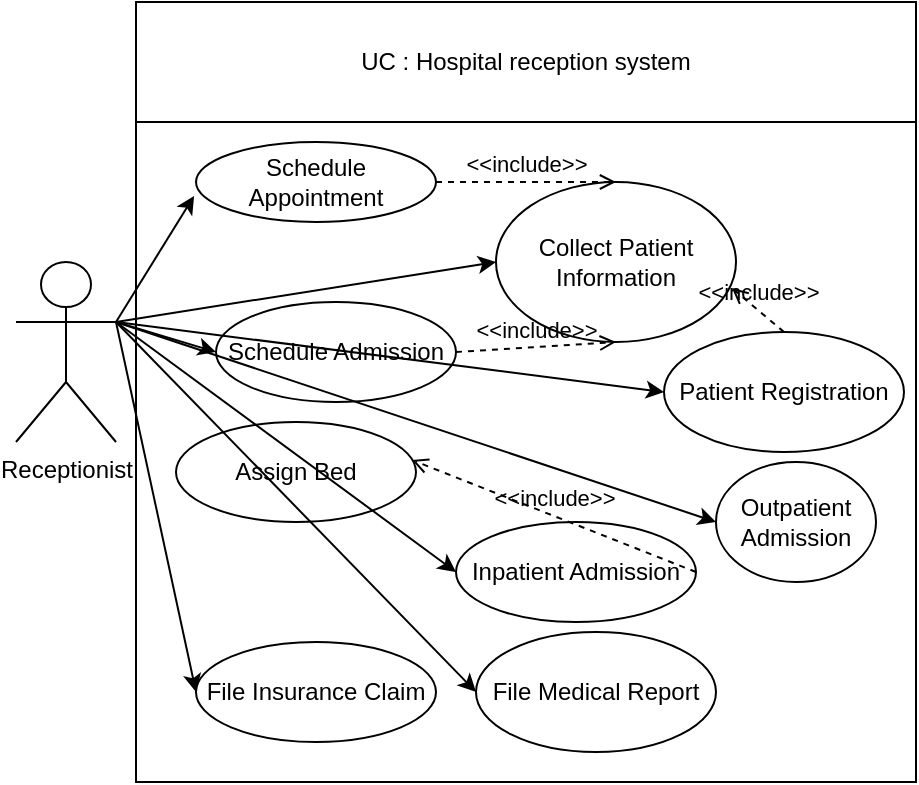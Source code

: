 <mxfile version="28.1.2">
  <diagram name="Page-1" id="v6Jl4wNEBC6HYh1H6-Ys">
    <mxGraphModel dx="477" dy="593" grid="1" gridSize="10" guides="1" tooltips="1" connect="1" arrows="1" fold="1" page="1" pageScale="1" pageWidth="827" pageHeight="1169" math="0" shadow="0">
      <root>
        <mxCell id="0" />
        <mxCell id="1" parent="0" />
        <mxCell id="uUui6Sq1zmbYHL7bbp5t-1" value="Receptionist" style="shape=umlActor;verticalLabelPosition=bottom;verticalAlign=top;html=1;outlineConnect=0;" vertex="1" parent="1">
          <mxGeometry x="30" y="210" width="50" height="90" as="geometry" />
        </mxCell>
        <mxCell id="uUui6Sq1zmbYHL7bbp5t-2" value="" style="rounded=0;whiteSpace=wrap;html=1;" vertex="1" parent="1">
          <mxGeometry x="90" y="80" width="390" height="390" as="geometry" />
        </mxCell>
        <mxCell id="uUui6Sq1zmbYHL7bbp5t-3" value="UC : Hospital reception system" style="rounded=0;whiteSpace=wrap;html=1;" vertex="1" parent="1">
          <mxGeometry x="90" y="80" width="390" height="60" as="geometry" />
        </mxCell>
        <mxCell id="uUui6Sq1zmbYHL7bbp5t-4" value="Schedule Appointment" style="ellipse;whiteSpace=wrap;html=1;" vertex="1" parent="1">
          <mxGeometry x="120" y="150" width="120" height="40" as="geometry" />
        </mxCell>
        <mxCell id="uUui6Sq1zmbYHL7bbp5t-5" value="Schedule Admission" style="ellipse;whiteSpace=wrap;html=1;" vertex="1" parent="1">
          <mxGeometry x="130" y="230" width="120" height="50" as="geometry" />
        </mxCell>
        <mxCell id="uUui6Sq1zmbYHL7bbp5t-6" value="Collect Patient Information" style="ellipse;whiteSpace=wrap;html=1;" vertex="1" parent="1">
          <mxGeometry x="270" y="170" width="120" height="80" as="geometry" />
        </mxCell>
        <mxCell id="uUui6Sq1zmbYHL7bbp5t-7" value="Patient Registration" style="ellipse;whiteSpace=wrap;html=1;" vertex="1" parent="1">
          <mxGeometry x="354" y="245" width="120" height="60" as="geometry" />
        </mxCell>
        <mxCell id="uUui6Sq1zmbYHL7bbp5t-8" value="Outpatient Admission" style="ellipse;whiteSpace=wrap;html=1;" vertex="1" parent="1">
          <mxGeometry x="380" y="310" width="80" height="60" as="geometry" />
        </mxCell>
        <mxCell id="uUui6Sq1zmbYHL7bbp5t-9" value="Inpatient Admission" style="ellipse;whiteSpace=wrap;html=1;" vertex="1" parent="1">
          <mxGeometry x="250" y="340" width="120" height="50" as="geometry" />
        </mxCell>
        <mxCell id="uUui6Sq1zmbYHL7bbp5t-10" value="Assign Bed" style="ellipse;whiteSpace=wrap;html=1;" vertex="1" parent="1">
          <mxGeometry x="110" y="290" width="120" height="50" as="geometry" />
        </mxCell>
        <mxCell id="uUui6Sq1zmbYHL7bbp5t-11" value="File Insurance Claim" style="ellipse;whiteSpace=wrap;html=1;" vertex="1" parent="1">
          <mxGeometry x="120" y="400" width="120" height="50" as="geometry" />
        </mxCell>
        <mxCell id="uUui6Sq1zmbYHL7bbp5t-12" value="File Medical Report" style="ellipse;whiteSpace=wrap;html=1;" vertex="1" parent="1">
          <mxGeometry x="260" y="395" width="120" height="60" as="geometry" />
        </mxCell>
        <mxCell id="uUui6Sq1zmbYHL7bbp5t-13" value="" style="endArrow=classic;html=1;rounded=0;exitX=1;exitY=0.333;exitDx=0;exitDy=0;exitPerimeter=0;entryX=-0.008;entryY=0.675;entryDx=0;entryDy=0;entryPerimeter=0;" edge="1" parent="1" source="uUui6Sq1zmbYHL7bbp5t-1" target="uUui6Sq1zmbYHL7bbp5t-4">
          <mxGeometry width="50" height="50" relative="1" as="geometry">
            <mxPoint x="230" y="320" as="sourcePoint" />
            <mxPoint x="280" y="270" as="targetPoint" />
          </mxGeometry>
        </mxCell>
        <mxCell id="uUui6Sq1zmbYHL7bbp5t-14" value="" style="endArrow=classic;html=1;rounded=0;entryX=0;entryY=0.5;entryDx=0;entryDy=0;" edge="1" parent="1" target="uUui6Sq1zmbYHL7bbp5t-5">
          <mxGeometry width="50" height="50" relative="1" as="geometry">
            <mxPoint x="80" y="240" as="sourcePoint" />
            <mxPoint x="89" y="230" as="targetPoint" />
          </mxGeometry>
        </mxCell>
        <mxCell id="uUui6Sq1zmbYHL7bbp5t-15" value="" style="endArrow=classic;html=1;rounded=0;exitX=1;exitY=0.333;exitDx=0;exitDy=0;exitPerimeter=0;entryX=0;entryY=0.5;entryDx=0;entryDy=0;" edge="1" parent="1" source="uUui6Sq1zmbYHL7bbp5t-1" target="uUui6Sq1zmbYHL7bbp5t-6">
          <mxGeometry width="50" height="50" relative="1" as="geometry">
            <mxPoint x="100" y="333" as="sourcePoint" />
            <mxPoint x="139" y="270" as="targetPoint" />
          </mxGeometry>
        </mxCell>
        <mxCell id="uUui6Sq1zmbYHL7bbp5t-16" value="" style="endArrow=classic;html=1;rounded=0;entryX=0;entryY=0.5;entryDx=0;entryDy=0;" edge="1" parent="1" target="uUui6Sq1zmbYHL7bbp5t-7">
          <mxGeometry width="50" height="50" relative="1" as="geometry">
            <mxPoint x="80" y="240" as="sourcePoint" />
            <mxPoint x="129" y="240" as="targetPoint" />
          </mxGeometry>
        </mxCell>
        <mxCell id="uUui6Sq1zmbYHL7bbp5t-17" value="" style="endArrow=classic;html=1;rounded=0;exitX=1;exitY=0.333;exitDx=0;exitDy=0;exitPerimeter=0;entryX=0;entryY=0.5;entryDx=0;entryDy=0;" edge="1" parent="1" source="uUui6Sq1zmbYHL7bbp5t-1" target="uUui6Sq1zmbYHL7bbp5t-8">
          <mxGeometry width="50" height="50" relative="1" as="geometry">
            <mxPoint x="180" y="353" as="sourcePoint" />
            <mxPoint x="219" y="290" as="targetPoint" />
          </mxGeometry>
        </mxCell>
        <mxCell id="uUui6Sq1zmbYHL7bbp5t-18" value="" style="endArrow=classic;html=1;rounded=0;exitX=1;exitY=0.333;exitDx=0;exitDy=0;exitPerimeter=0;entryX=0;entryY=0.5;entryDx=0;entryDy=0;" edge="1" parent="1" source="uUui6Sq1zmbYHL7bbp5t-1" target="uUui6Sq1zmbYHL7bbp5t-9">
          <mxGeometry width="50" height="50" relative="1" as="geometry">
            <mxPoint x="160" y="343" as="sourcePoint" />
            <mxPoint x="199" y="280" as="targetPoint" />
          </mxGeometry>
        </mxCell>
        <mxCell id="uUui6Sq1zmbYHL7bbp5t-19" value="" style="endArrow=classic;html=1;rounded=0;exitX=1;exitY=0.333;exitDx=0;exitDy=0;exitPerimeter=0;entryX=0;entryY=0.5;entryDx=0;entryDy=0;" edge="1" parent="1" source="uUui6Sq1zmbYHL7bbp5t-1" target="uUui6Sq1zmbYHL7bbp5t-11">
          <mxGeometry width="50" height="50" relative="1" as="geometry">
            <mxPoint x="280" y="383" as="sourcePoint" />
            <mxPoint x="319" y="320" as="targetPoint" />
          </mxGeometry>
        </mxCell>
        <mxCell id="uUui6Sq1zmbYHL7bbp5t-20" value="" style="endArrow=classic;html=1;rounded=0;exitX=1;exitY=0.333;exitDx=0;exitDy=0;exitPerimeter=0;entryX=0;entryY=0.5;entryDx=0;entryDy=0;" edge="1" parent="1" source="uUui6Sq1zmbYHL7bbp5t-1" target="uUui6Sq1zmbYHL7bbp5t-12">
          <mxGeometry width="50" height="50" relative="1" as="geometry">
            <mxPoint x="180" y="413" as="sourcePoint" />
            <mxPoint x="219" y="350" as="targetPoint" />
          </mxGeometry>
        </mxCell>
        <mxCell id="uUui6Sq1zmbYHL7bbp5t-21" value="&amp;lt;&amp;lt;include&amp;gt;&amp;gt;" style="html=1;verticalAlign=bottom;labelBackgroundColor=none;endArrow=open;endFill=0;dashed=1;rounded=0;exitX=1;exitY=0.5;exitDx=0;exitDy=0;entryX=0.5;entryY=0;entryDx=0;entryDy=0;" edge="1" parent="1" source="uUui6Sq1zmbYHL7bbp5t-4" target="uUui6Sq1zmbYHL7bbp5t-6">
          <mxGeometry width="160" relative="1" as="geometry">
            <mxPoint x="180" y="300" as="sourcePoint" />
            <mxPoint x="340" y="310" as="targetPoint" />
          </mxGeometry>
        </mxCell>
        <mxCell id="uUui6Sq1zmbYHL7bbp5t-22" value="&amp;lt;&amp;lt;include&amp;gt;&amp;gt;" style="html=1;verticalAlign=bottom;labelBackgroundColor=none;endArrow=open;endFill=0;dashed=1;rounded=0;exitX=1;exitY=0.5;exitDx=0;exitDy=0;entryX=0.5;entryY=1;entryDx=0;entryDy=0;" edge="1" parent="1" source="uUui6Sq1zmbYHL7bbp5t-5" target="uUui6Sq1zmbYHL7bbp5t-6">
          <mxGeometry width="160" relative="1" as="geometry">
            <mxPoint x="280" y="220" as="sourcePoint" />
            <mxPoint x="350" y="220" as="targetPoint" />
          </mxGeometry>
        </mxCell>
        <mxCell id="uUui6Sq1zmbYHL7bbp5t-23" value="&amp;lt;&amp;lt;include&amp;gt;&amp;gt;" style="html=1;verticalAlign=bottom;labelBackgroundColor=none;endArrow=open;endFill=0;dashed=1;rounded=0;exitX=0.5;exitY=0;exitDx=0;exitDy=0;entryX=0.983;entryY=0.663;entryDx=0;entryDy=0;entryPerimeter=0;" edge="1" parent="1" source="uUui6Sq1zmbYHL7bbp5t-7" target="uUui6Sq1zmbYHL7bbp5t-6">
          <mxGeometry width="160" relative="1" as="geometry">
            <mxPoint x="350" y="260" as="sourcePoint" />
            <mxPoint x="420" y="260" as="targetPoint" />
          </mxGeometry>
        </mxCell>
        <mxCell id="uUui6Sq1zmbYHL7bbp5t-24" value="&amp;lt;&amp;lt;include&amp;gt;&amp;gt;" style="html=1;verticalAlign=bottom;labelBackgroundColor=none;endArrow=open;endFill=0;dashed=1;rounded=0;entryX=0.983;entryY=0.38;entryDx=0;entryDy=0;exitX=1;exitY=0.5;exitDx=0;exitDy=0;entryPerimeter=0;" edge="1" parent="1" source="uUui6Sq1zmbYHL7bbp5t-9" target="uUui6Sq1zmbYHL7bbp5t-10">
          <mxGeometry width="160" relative="1" as="geometry">
            <mxPoint x="260" y="300" as="sourcePoint" />
            <mxPoint x="330" y="300" as="targetPoint" />
          </mxGeometry>
        </mxCell>
        <mxCell id="uUui6Sq1zmbYHL7bbp5t-28" style="edgeStyle=orthogonalEdgeStyle;rounded=0;orthogonalLoop=1;jettySize=auto;html=1;exitX=0.5;exitY=1;exitDx=0;exitDy=0;" edge="1" parent="1" source="uUui6Sq1zmbYHL7bbp5t-8" target="uUui6Sq1zmbYHL7bbp5t-8">
          <mxGeometry relative="1" as="geometry" />
        </mxCell>
      </root>
    </mxGraphModel>
  </diagram>
</mxfile>
